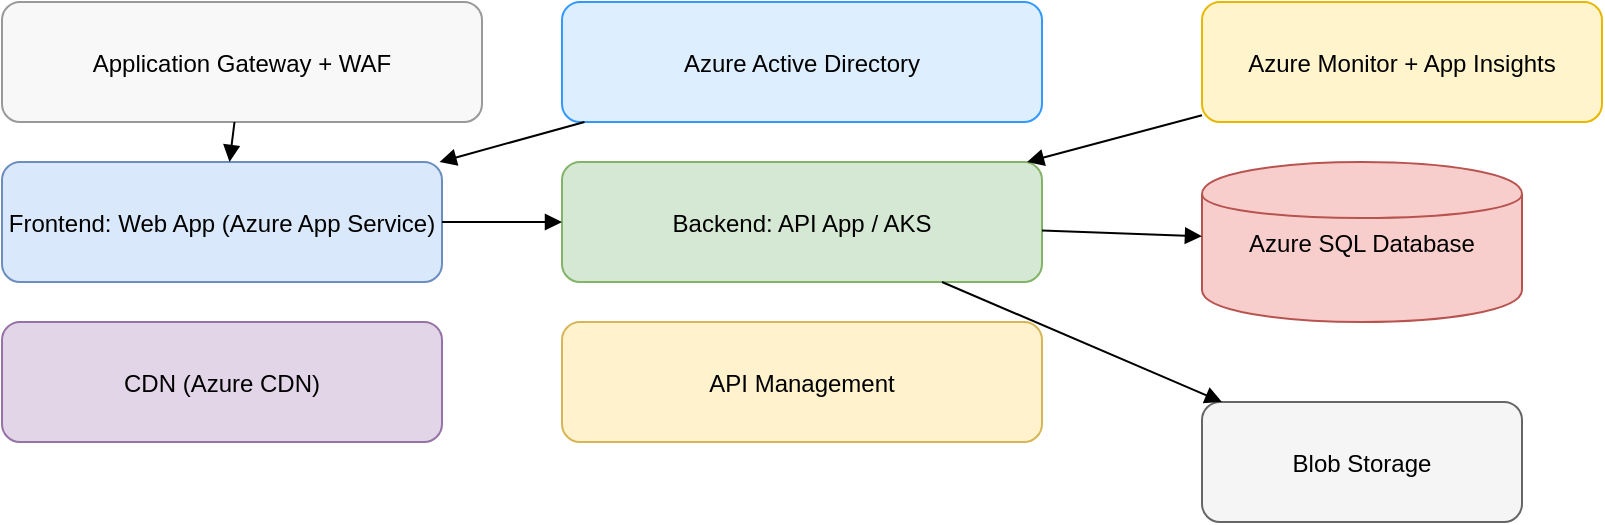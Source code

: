 <mxfile>
  <diagram name="Azure Cloud Native Architecture" id="azure-arch-001">
    <mxGraphModel dx="1180" dy="760" grid="1" gridSize="10" guides="1" tooltips="1" connect="1" arrows="1" fold="1" page="1" pageScale="1" pageWidth="827" pageHeight="1169" math="0" shadow="0">
      <root>
        <mxCell id="0"/>
        <mxCell id="1" parent="0"/>

        <!-- Frontend -->
        <mxCell id="frontend" value="Frontend: Web App (Azure App Service)" style="rounded=1;fillColor=#dae8fc;strokeColor=#6c8ebf;" vertex="1" parent="1">
          <mxGeometry x="80" y="100" width="220" height="60" as="geometry"/>
        </mxCell>
        <mxCell id="cdn" value="CDN (Azure CDN)" style="rounded=1;fillColor=#e1d5e7;strokeColor=#9673a6;" vertex="1" parent="1">
          <mxGeometry x="80" y="180" width="220" height="60" as="geometry"/>
        </mxCell>

        <!-- Backend -->
        <mxCell id="backend" value="Backend: API App / AKS" style="rounded=1;fillColor=#d5e8d4;strokeColor=#82b366;" vertex="1" parent="1">
          <mxGeometry x="360" y="100" width="240" height="60" as="geometry"/>
        </mxCell>
        <mxCell id="api_mgmt" value="API Management" style="rounded=1;fillColor=#fff2cc;strokeColor=#d6b656;" vertex="1" parent="1">
          <mxGeometry x="360" y="180" width="240" height="60" as="geometry"/>
        </mxCell>

        <!-- Database -->
        <mxCell id="database" value="Azure SQL Database" style="shape=cylinder;fillColor=#f8cecc;strokeColor=#b85450;" vertex="1" parent="1">
          <mxGeometry x="680" y="100" width="160" height="80" as="geometry"/>
        </mxCell>

        <!-- Storage -->
        <mxCell id="blob" value="Blob Storage" style="rounded=1;fillColor=#f5f5f5;strokeColor=#666666;" vertex="1" parent="1">
          <mxGeometry x="680" y="220" width="160" height="60" as="geometry"/>
        </mxCell>

        <!-- Security -->
        <mxCell id="gateway" value="Application Gateway + WAF" style="rounded=1;fillColor=#f8f8f8;strokeColor=#999999;" vertex="1" parent="1">
          <mxGeometry x="80" y="20" width="240" height="60" as="geometry"/>
        </mxCell>
        <mxCell id="aad" value="Azure Active Directory" style="rounded=1;fillColor=#ddeeff;strokeColor=#3399ff;" vertex="1" parent="1">
          <mxGeometry x="360" y="20" width="240" height="60" as="geometry"/>
        </mxCell>

        <!-- Monitoring -->
        <mxCell id="monitor" value="Azure Monitor + App Insights" style="rounded=1;fillColor=#fff4cc;strokeColor=#e6b800;" vertex="1" parent="1">
          <mxGeometry x="680" y="20" width="200" height="60" as="geometry"/>
        </mxCell>

        <!-- Connections -->
        <mxCell id="edge1" style="endArrow=block;strokeColor=#000000;" edge="1" parent="1" source="frontend" target="backend">
          <mxGeometry relative="1" as="geometry"/>
        </mxCell>
        <mxCell id="edge2" style="endArrow=block;strokeColor=#000000;" edge="1" parent="1" source="backend" target="database">
          <mxGeometry relative="1" as="geometry"/>
        </mxCell>
        <mxCell id="edge3" style="endArrow=block;strokeColor=#000000;" edge="1" parent="1" source="backend" target="blob">
          <mxGeometry relative="1" as="geometry"/>
        </mxCell>
        <mxCell id="edge4" style="endArrow=block;strokeColor=#000000;" edge="1" parent="1" source="gateway" target="frontend">
          <mxGeometry relative="1" as="geometry"/>
        </mxCell>
        <mxCell id="edge5" style="endArrow=block;strokeColor=#000000;" edge="1" parent="1" source="aad" target="frontend">
          <mxGeometry relative="1" as="geometry"/>
        </mxCell>
        <mxCell id="edge6" style="endArrow=block;strokeColor=#000000;" edge="1" parent="1" source="monitor" target="backend">
          <mxGeometry relative="1" as="geometry"/>
        </mxCell>
      </root>
    </mxGraphModel>
  </diagram>
</mxfile>
